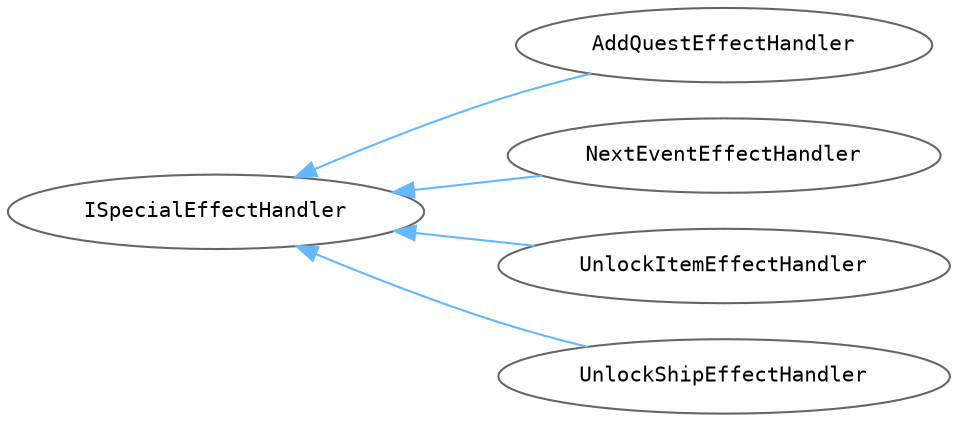 digraph "Graphical Class Hierarchy"
{
 // INTERACTIVE_SVG=YES
 // LATEX_PDF_SIZE
  bgcolor="transparent";
  edge [fontname=Helvetica,fontsize=10,labelfontname=Helvetica,labelfontsize=10];
  node [fontname=Helvetica,fontsize=10,fontname=Consolas fontsize=10 style=filled height=0.2 width=0.4 margin=0.1];
  rankdir="LR";
  Node0 [id="Node000000",label="ISpecialEffectHandler",height=0.2,width=0.4,color="grey40", fillcolor="white", style="filled",URL="$interface_i_special_effect_handler.html",tooltip=" "];
  Node0 -> Node1 [id="edge104_Node000000_Node000001",dir="back",color="steelblue1",style="solid",tooltip=" "];
  Node1 [id="Node000001",label="AddQuestEffectHandler",height=0.2,width=0.4,color="grey40", fillcolor="white", style="filled",URL="$class_add_quest_effect_handler.html",tooltip=" "];
  Node0 -> Node2 [id="edge105_Node000000_Node000002",dir="back",color="steelblue1",style="solid",tooltip=" "];
  Node2 [id="Node000002",label="NextEventEffectHandler",height=0.2,width=0.4,color="grey40", fillcolor="white", style="filled",URL="$class_next_event_effect_handler.html",tooltip=" "];
  Node0 -> Node3 [id="edge106_Node000000_Node000003",dir="back",color="steelblue1",style="solid",tooltip=" "];
  Node3 [id="Node000003",label="UnlockItemEffectHandler",height=0.2,width=0.4,color="grey40", fillcolor="white", style="filled",URL="$class_unlock_item_effect_handler.html",tooltip=" "];
  Node0 -> Node4 [id="edge107_Node000000_Node000004",dir="back",color="steelblue1",style="solid",tooltip=" "];
  Node4 [id="Node000004",label="UnlockShipEffectHandler",height=0.2,width=0.4,color="grey40", fillcolor="white", style="filled",URL="$class_unlock_ship_effect_handler.html",tooltip=" "];
}
